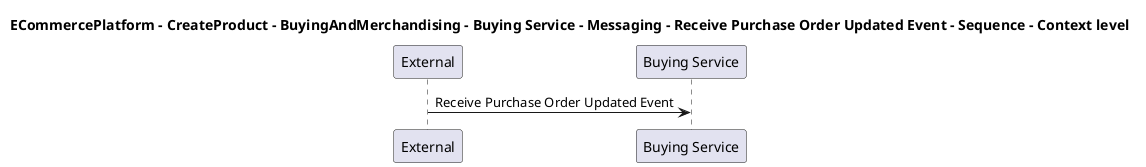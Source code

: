 @startuml

title ECommercePlatform - CreateProduct - BuyingAndMerchandising - Buying Service - Messaging - Receive Purchase Order Updated Event - Sequence - Context level

participant "External" as C4InterFlow.SoftwareSystems.ExternalSystem
participant "Buying Service" as ECommercePlatform.CreateProduct.BuyingAndMerchandising.SoftwareSystems.BuyingService

C4InterFlow.SoftwareSystems.ExternalSystem -> ECommercePlatform.CreateProduct.BuyingAndMerchandising.SoftwareSystems.BuyingService : Receive Purchase Order Updated Event


@enduml
